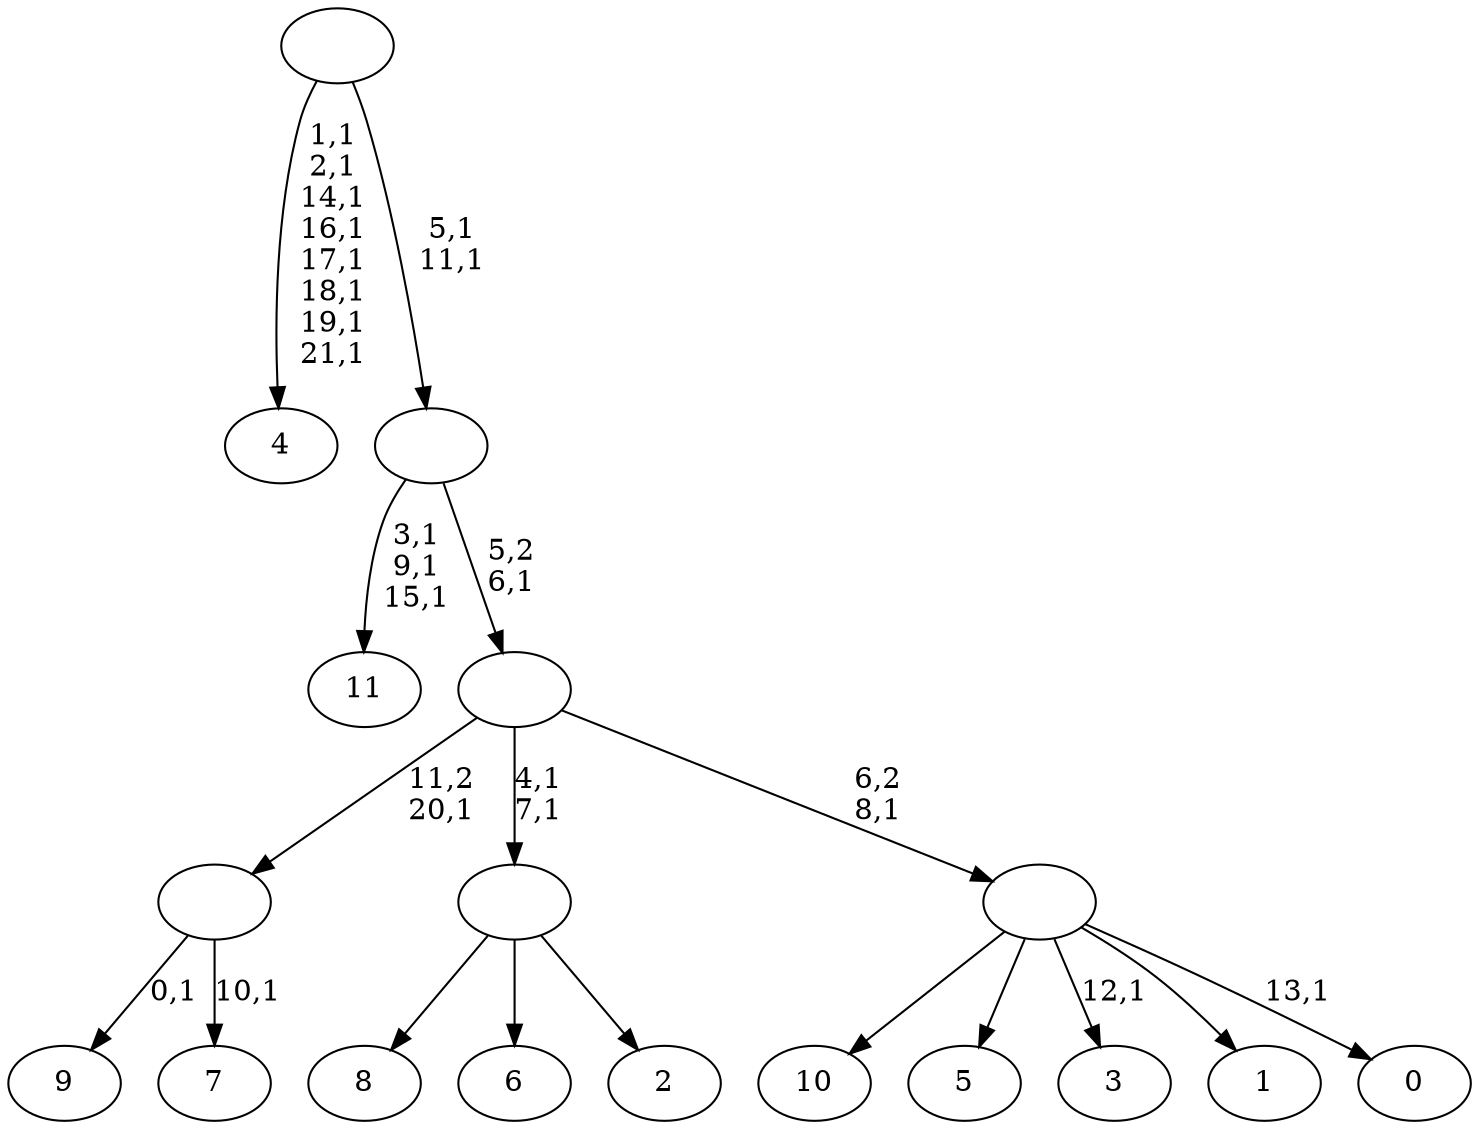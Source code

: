 digraph T {
	34 [label="11"]
	30 [label="10"]
	29 [label="9"]
	27 [label="8"]
	26 [label="7"]
	24 [label=""]
	23 [label="6"]
	22 [label="5"]
	21 [label="4"]
	12 [label="3"]
	10 [label="2"]
	9 [label=""]
	7 [label="1"]
	6 [label="0"]
	4 [label=""]
	3 [label=""]
	2 [label=""]
	0 [label=""]
	24 -> 26 [label="10,1"]
	24 -> 29 [label="0,1"]
	9 -> 27 [label=""]
	9 -> 23 [label=""]
	9 -> 10 [label=""]
	4 -> 6 [label="13,1"]
	4 -> 12 [label="12,1"]
	4 -> 30 [label=""]
	4 -> 22 [label=""]
	4 -> 7 [label=""]
	3 -> 9 [label="4,1\n7,1"]
	3 -> 24 [label="11,2\n20,1"]
	3 -> 4 [label="6,2\n8,1"]
	2 -> 34 [label="3,1\n9,1\n15,1"]
	2 -> 3 [label="5,2\n6,1"]
	0 -> 2 [label="5,1\n11,1"]
	0 -> 21 [label="1,1\n2,1\n14,1\n16,1\n17,1\n18,1\n19,1\n21,1"]
}
